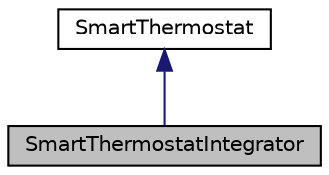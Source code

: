 digraph "SmartThermostatIntegrator"
{
 // LATEX_PDF_SIZE
  edge [fontname="Helvetica",fontsize="10",labelfontname="Helvetica",labelfontsize="10"];
  node [fontname="Helvetica",fontsize="10",shape=record];
  Node1 [label="SmartThermostatIntegrator",height=0.2,width=0.4,color="black", fillcolor="grey75", style="filled", fontcolor="black",tooltip=" "];
  Node2 -> Node1 [dir="back",color="midnightblue",fontsize="10",style="solid",fontname="Helvetica"];
  Node2 [label="SmartThermostat",height=0.2,width=0.4,color="black", fillcolor="white", style="filled",URL="$classSmartThermostat.html",tooltip=" "];
}
